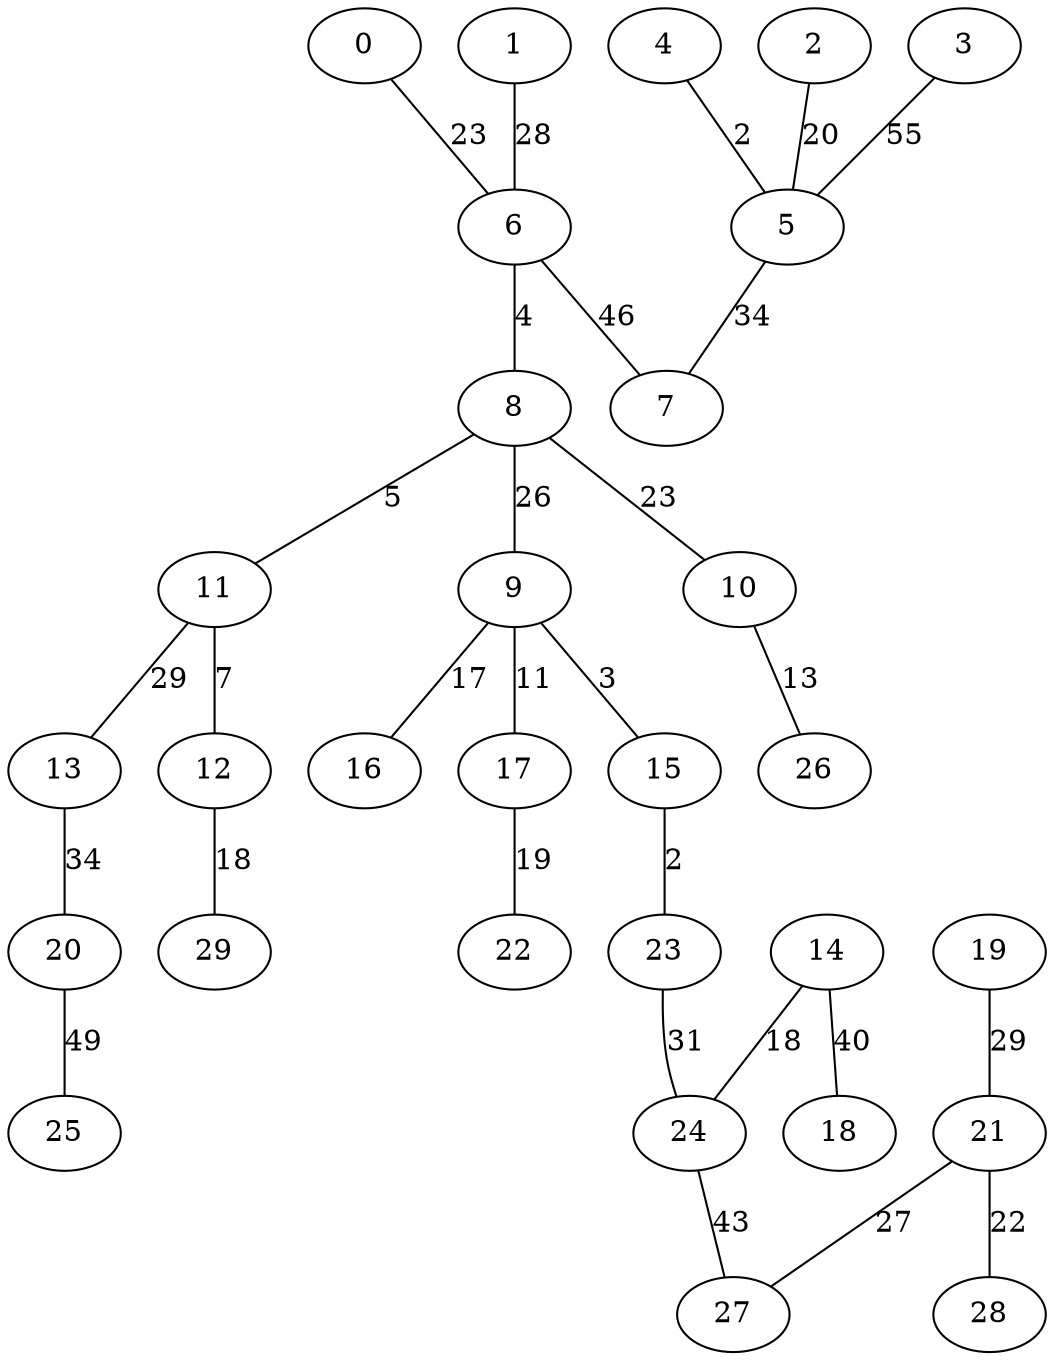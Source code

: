 graph {
  0 [label="0"];
  1 [label="1"];
  2 [label="2"];
  3 [label="3"];
  4 [label="4"];
  5 [label="5"];
  6 [label="6"];
  7 [label="7"];
  8 [label="8"];
  9 [label="9"];
  10 [label="10"];
  11 [label="11"];
  12 [label="12"];
  13 [label="13"];
  14 [label="14"];
  15 [label="15"];
  16 [label="16"];
  17 [label="17"];
  18 [label="18"];
  19 [label="19"];
  20 [label="20"];
  21 [label="21"];
  22 [label="22"];
  23 [label="23"];
  24 [label="24"];
  25 [label="25"];
  26 [label="26"];
  27 [label="27"];
  28 [label="28"];
  29 [label="29"];
  0 -- 6 [label="23"];
  1 -- 6 [label="28"];
  2 -- 5 [label="20"];
  3 -- 5 [label="55"];
  4 -- 5 [label="2"];
  5 -- 7 [label="34"];
  6 -- 7 [label="46"];
  6 -- 8 [label="4"];
  8 -- 9 [label="26"];
  8 -- 11 [label="5"];
  8 -- 10 [label="23"];
  9 -- 15 [label="3"];
  9 -- 17 [label="11"];
  9 -- 16 [label="17"];
  10 -- 26 [label="13"];
  11 -- 12 [label="7"];
  11 -- 13 [label="29"];
  12 -- 29 [label="18"];
  13 -- 20 [label="34"];
  14 -- 18 [label="40"];
  14 -- 24 [label="18"];
  15 -- 23 [label="2"];
  17 -- 22 [label="19"];
  19 -- 21 [label="29"];
  20 -- 25 [label="49"];
  21 -- 28 [label="22"];
  21 -- 27 [label="27"];
  23 -- 24 [label="31"];
  24 -- 27 [label="43"];
}